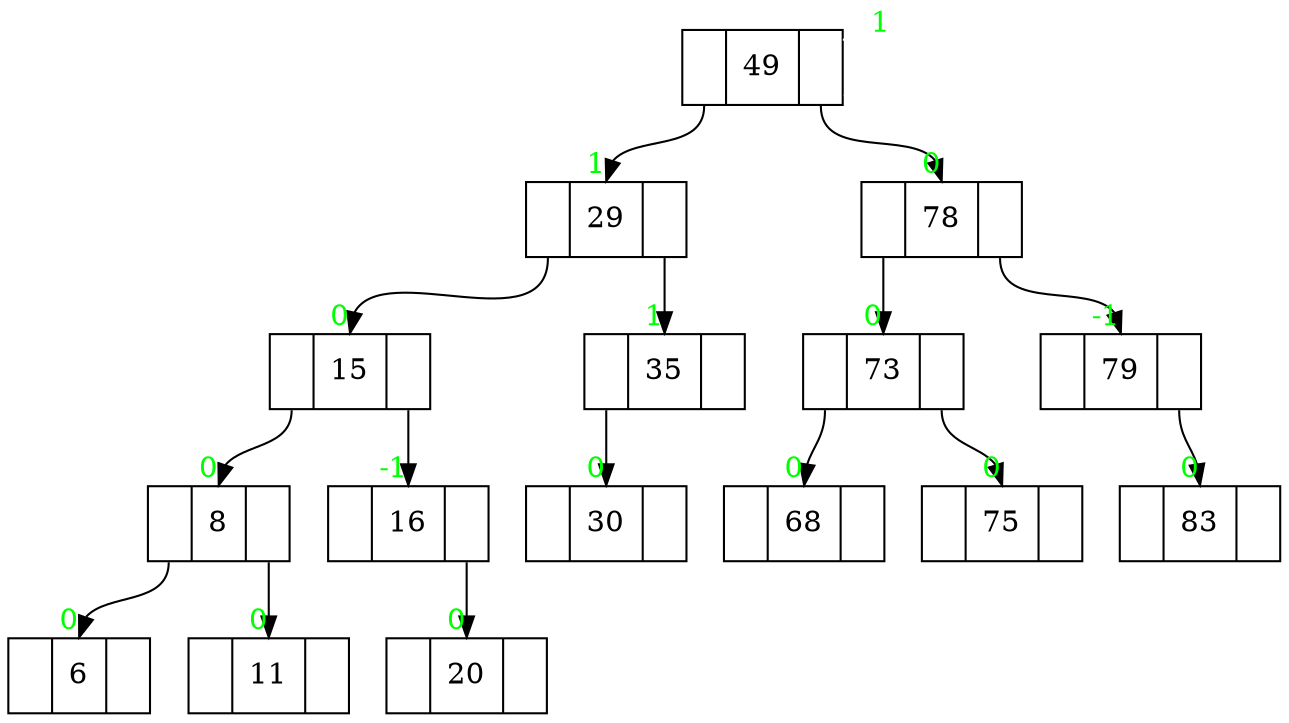 digraph G {

node [shape = record];

6  [label=" <l> | <c> 6  | <r> "];
8  [label=" <l> | <c> 8  | <r> "];
11 [label=" <l> | <c> 11 | <r> "];
15 [label=" <l> | <c> 15 | <r> "];
16 [label=" <l> | <c> 16 | <r> "];
20 [label=" <l> | <c> 20 | <r> "];
29 [label=" <l> | <c> 29 | <r> "];
35 [label=" <l> | <c> 35 | <r> "];
30 [label=" <l> | <c> 30 | <r> "];
49 [label=" <l> | <c> 49 | <r> "];
68 [label=" <l> | <c> 68 | <r> "];
73 [label=" <l> | <c> 73 | <r> "];
75 [label=" <l> | <c> 75 | <r> "];
78 [label=" <l> | <c> 78 | <r> "];
79 [label=" <l> | <c> 79 | <r> "];
83 [label=" <l> | <c> 83 | <r> "];

49:l -> 29:c [headlabel="   1", fontcolor=green];
49:r -> 78:c [headlabel="   0", fontcolor=green];
49   -> 49   [taillabel="   1", fontcolor=green, color=white, arrowsize=0];
29:l -> 15:c [headlabel="   0", fontcolor=green];
29:r -> 35:c [headlabel="   1", fontcolor=green];
15:l ->  8:c [headlabel="   0", fontcolor=green];
15:r -> 16:c [headlabel="  -1", fontcolor=green];
16:r -> 20:c [headlabel="   0", fontcolor=green];
 8:l ->  6:c [headlabel="   0", fontcolor=green];
 8:r -> 11:c [headlabel="   0", fontcolor=green];
35:l -> 30:c [headlabel="   0", fontcolor=green];
78:l -> 73:c [headlabel="   0", fontcolor=green];
78:r -> 79:c [headlabel="  -1", fontcolor=green];
73:l -> 68:c [headlabel="   0", fontcolor=green];
73:r -> 75:c [headlabel="   0", fontcolor=green];
79:r -> 83:c [headlabel="   0", fontcolor=green];
}
